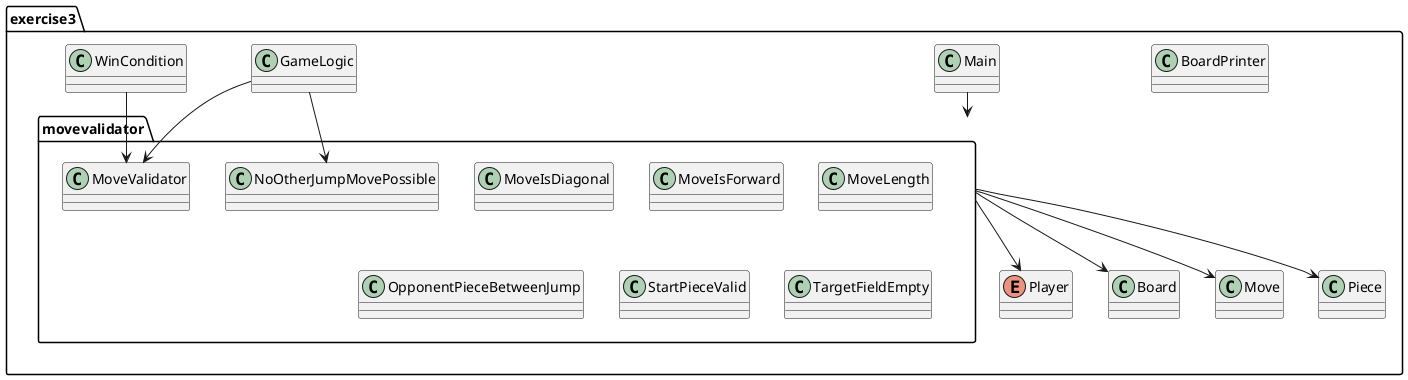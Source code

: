 @startuml
package exercise3{
package movevalidator {
class MoveIsDiagonal
class MoveIsForward
class MoveLength
class MoveValidator
class NoOtherJumpMovePossible
class OpponentPieceBetweenJump
class StartPieceValid
class TargetFieldEmpty
}
class Board
class BoardPrinter
class GameLogic
class Main
class Move
class Piece
enum Player
class WinCondition
}
movevalidator --> Board
movevalidator --> Move
movevalidator --> Piece
movevalidator --> Player
GameLogic --> MoveValidator
GameLogic --> NoOtherJumpMovePossible
Main --> movevalidator
WinCondition --> MoveValidator
@enduml